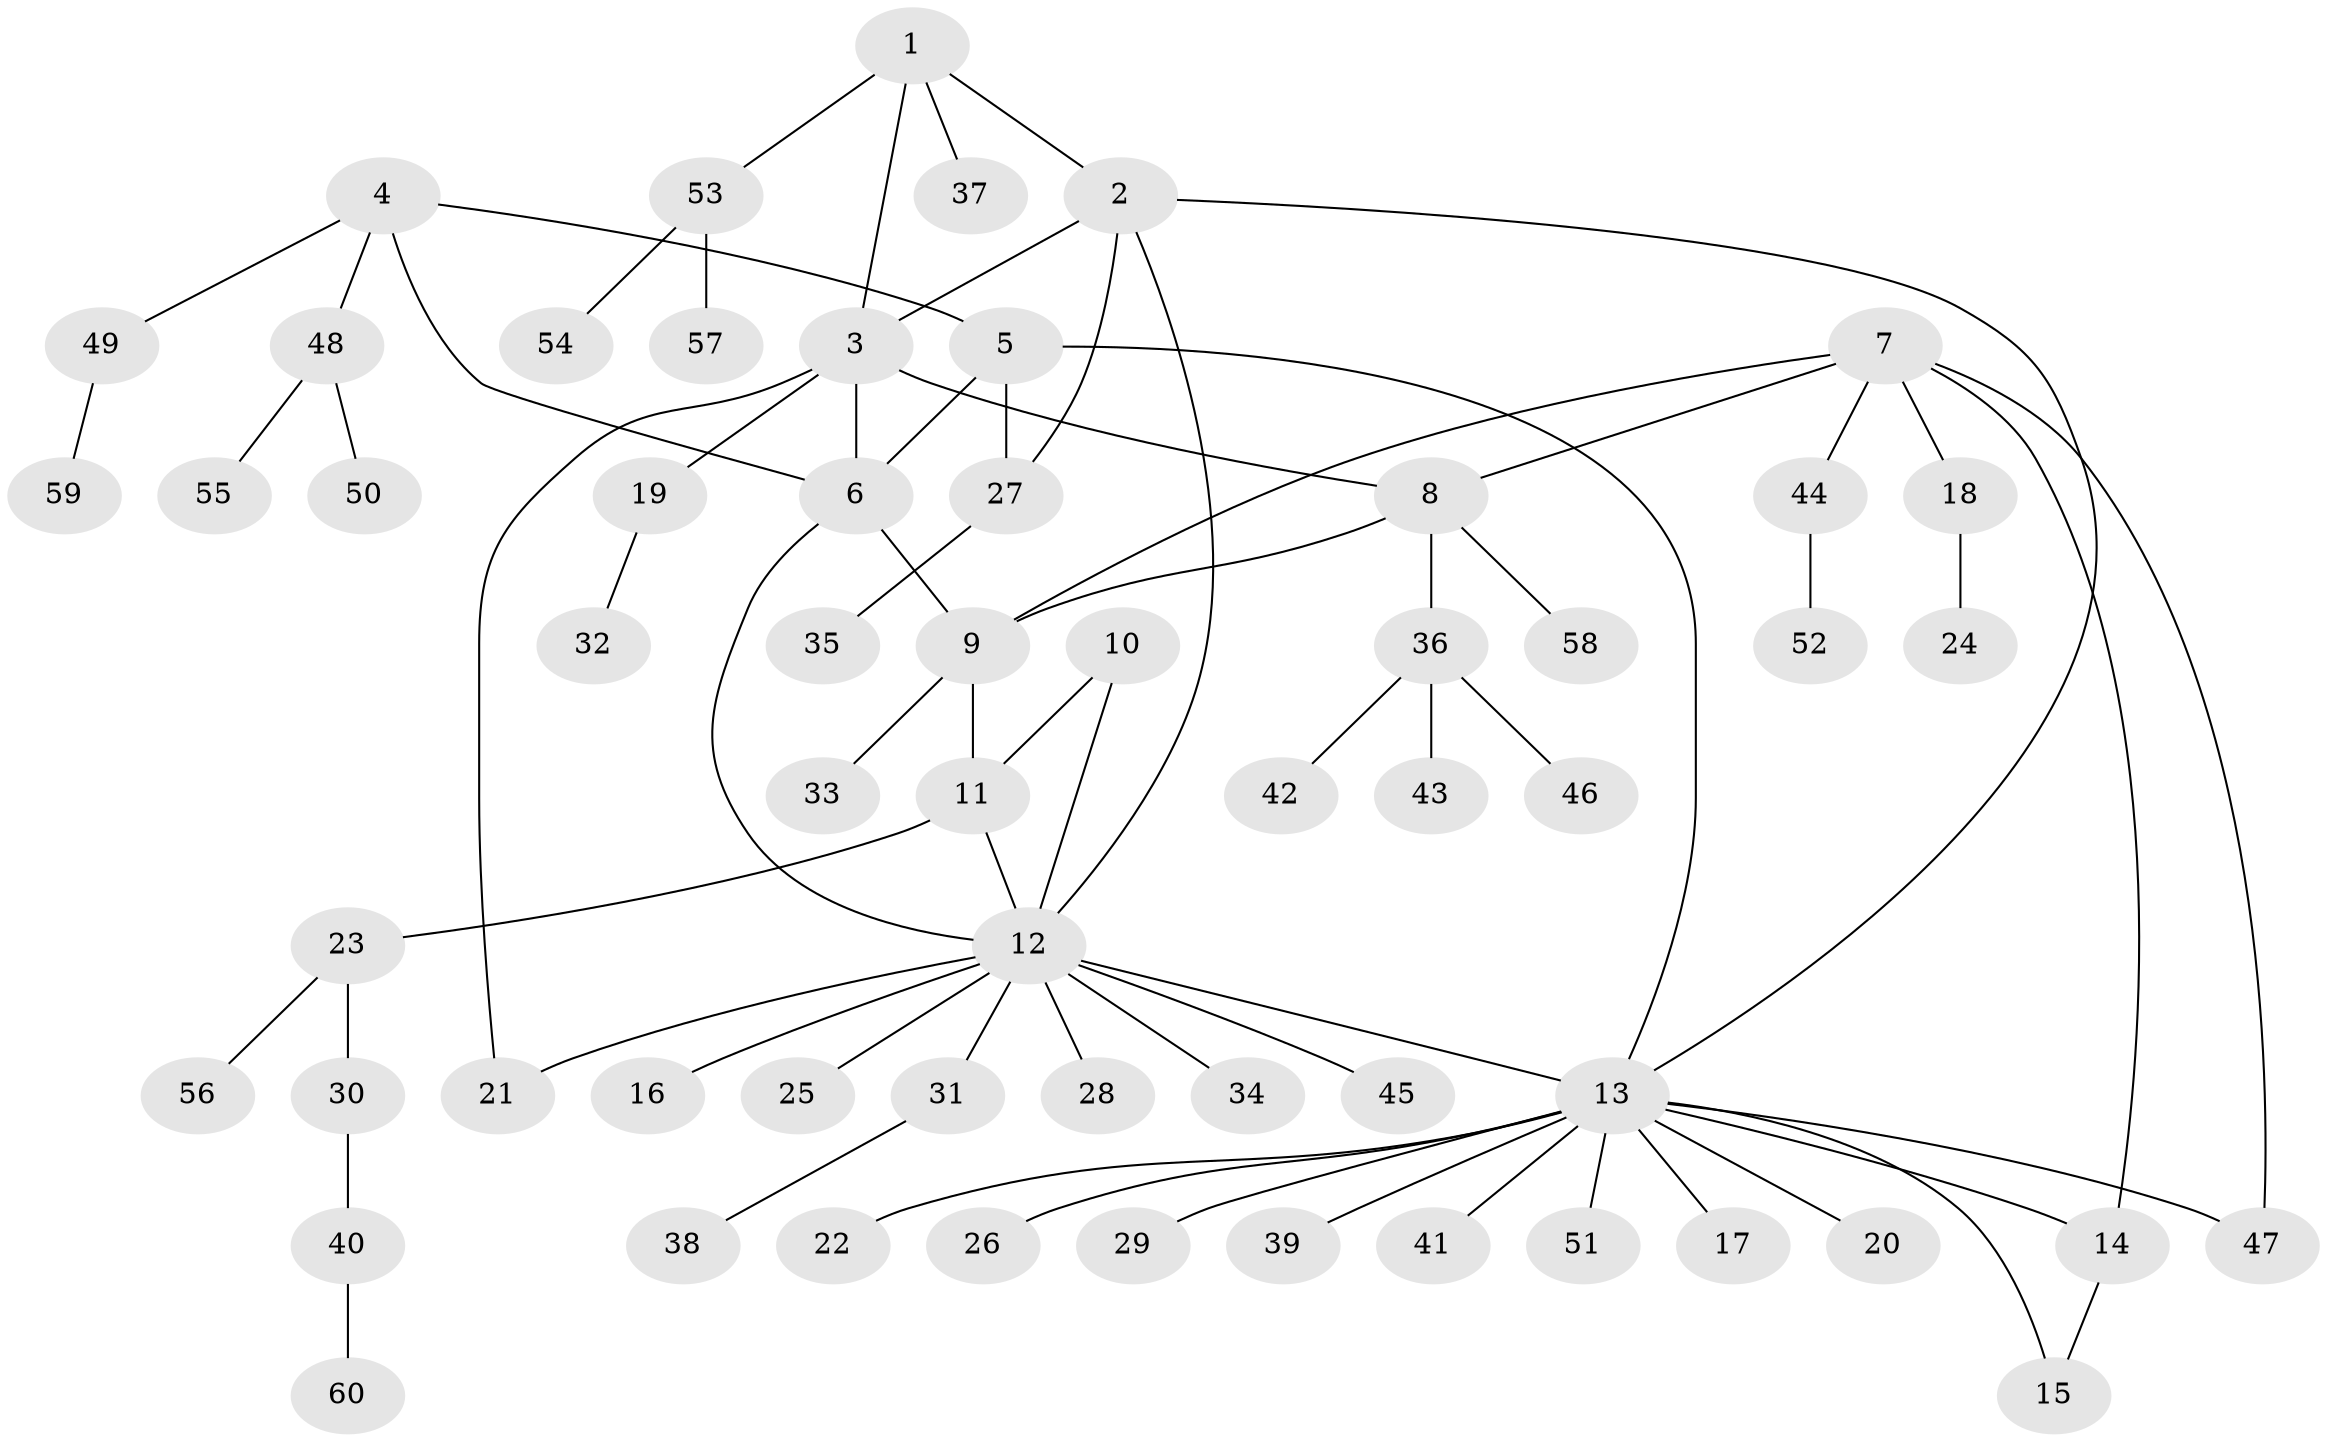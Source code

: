 // Generated by graph-tools (version 1.1) at 2025/37/03/09/25 02:37:46]
// undirected, 60 vertices, 73 edges
graph export_dot {
graph [start="1"]
  node [color=gray90,style=filled];
  1;
  2;
  3;
  4;
  5;
  6;
  7;
  8;
  9;
  10;
  11;
  12;
  13;
  14;
  15;
  16;
  17;
  18;
  19;
  20;
  21;
  22;
  23;
  24;
  25;
  26;
  27;
  28;
  29;
  30;
  31;
  32;
  33;
  34;
  35;
  36;
  37;
  38;
  39;
  40;
  41;
  42;
  43;
  44;
  45;
  46;
  47;
  48;
  49;
  50;
  51;
  52;
  53;
  54;
  55;
  56;
  57;
  58;
  59;
  60;
  1 -- 2;
  1 -- 3;
  1 -- 37;
  1 -- 53;
  2 -- 3;
  2 -- 12;
  2 -- 13;
  2 -- 27;
  3 -- 6;
  3 -- 8;
  3 -- 19;
  3 -- 21;
  4 -- 5;
  4 -- 6;
  4 -- 48;
  4 -- 49;
  5 -- 6;
  5 -- 13;
  5 -- 27;
  6 -- 9;
  6 -- 12;
  7 -- 8;
  7 -- 9;
  7 -- 14;
  7 -- 18;
  7 -- 44;
  7 -- 47;
  8 -- 9;
  8 -- 36;
  8 -- 58;
  9 -- 11;
  9 -- 33;
  10 -- 11;
  10 -- 12;
  11 -- 12;
  11 -- 23;
  12 -- 13;
  12 -- 16;
  12 -- 21;
  12 -- 25;
  12 -- 28;
  12 -- 31;
  12 -- 34;
  12 -- 45;
  13 -- 14;
  13 -- 15;
  13 -- 17;
  13 -- 20;
  13 -- 22;
  13 -- 26;
  13 -- 29;
  13 -- 39;
  13 -- 41;
  13 -- 47;
  13 -- 51;
  14 -- 15;
  18 -- 24;
  19 -- 32;
  23 -- 30;
  23 -- 56;
  27 -- 35;
  30 -- 40;
  31 -- 38;
  36 -- 42;
  36 -- 43;
  36 -- 46;
  40 -- 60;
  44 -- 52;
  48 -- 50;
  48 -- 55;
  49 -- 59;
  53 -- 54;
  53 -- 57;
}
